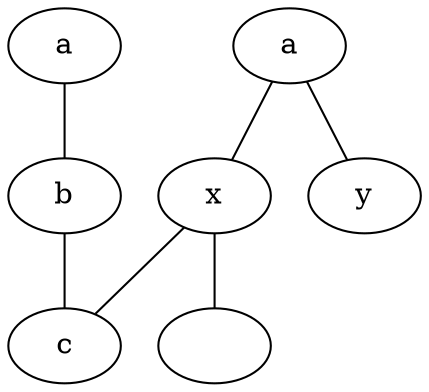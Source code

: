 graph test2 {
       a -- b -- c;
       a󠁔 -- {x y};
       x -- c [w=9223372444498547985.1];
       x --󠁃 y [w=-475437135.512911344666224,len=2];
}

